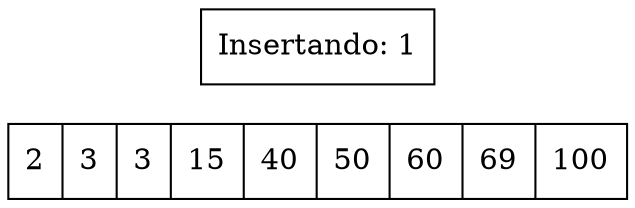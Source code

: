 digraph G{ node [shape = record ];
 rankdir=LR;X[label="{ 2|3|3|15|40|50|60|69|100}" pos = "10,1!" ]puntDer[label="Insertando: 1" pos = "9,2!"] 
}
